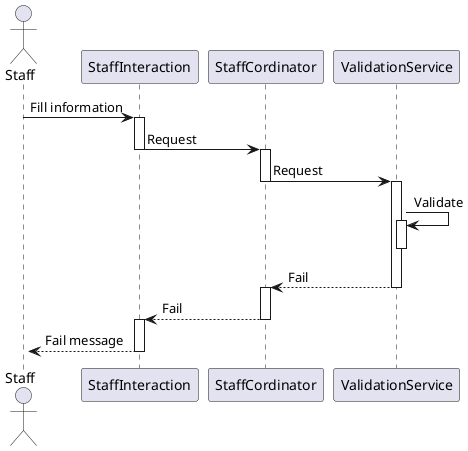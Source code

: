 @startuml

actor Staff
participant StaffInteraction as inter
participant StaffCordinator as cor
participant ValidationService as ser


Staff -> inter --++: Fill information
inter -> cor --++: Request
cor -> ser --++ : Request
ser -> ser ++--: Validate
ser --> cor --++ : Fail
cor -->inter --++: Fail
inter -->Staff --++: Fail message 


@enduml
